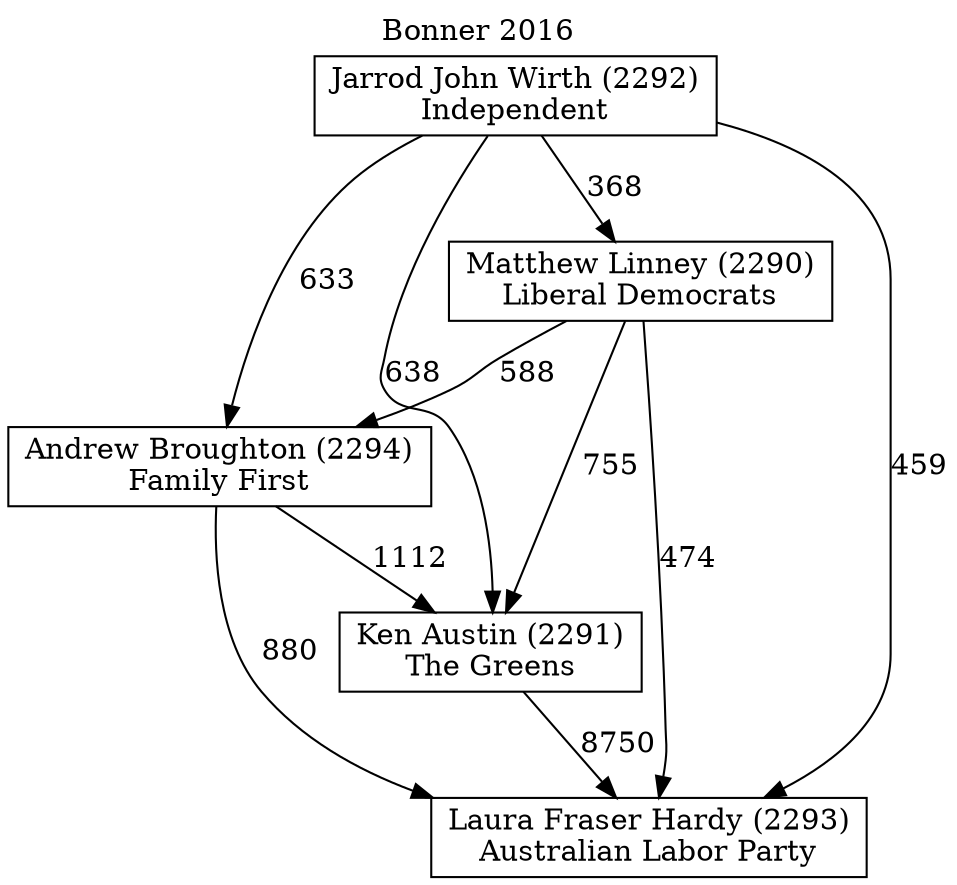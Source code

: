 // House preference flow
digraph "Laura Fraser Hardy (2293)_Bonner_2016" {
	graph [label="Bonner 2016" labelloc=t mclimit=10]
	node [shape=box]
	"Andrew Broughton (2294)" [label="Andrew Broughton (2294)
Family First"]
	"Jarrod John Wirth (2292)" [label="Jarrod John Wirth (2292)
Independent"]
	"Ken Austin (2291)" [label="Ken Austin (2291)
The Greens"]
	"Laura Fraser Hardy (2293)" [label="Laura Fraser Hardy (2293)
Australian Labor Party"]
	"Matthew Linney (2290)" [label="Matthew Linney (2290)
Liberal Democrats"]
	"Andrew Broughton (2294)" -> "Ken Austin (2291)" [label=1112]
	"Andrew Broughton (2294)" -> "Laura Fraser Hardy (2293)" [label=880]
	"Jarrod John Wirth (2292)" -> "Andrew Broughton (2294)" [label=633]
	"Jarrod John Wirth (2292)" -> "Ken Austin (2291)" [label=638]
	"Jarrod John Wirth (2292)" -> "Laura Fraser Hardy (2293)" [label=459]
	"Jarrod John Wirth (2292)" -> "Matthew Linney (2290)" [label=368]
	"Ken Austin (2291)" -> "Laura Fraser Hardy (2293)" [label=8750]
	"Matthew Linney (2290)" -> "Andrew Broughton (2294)" [label=588]
	"Matthew Linney (2290)" -> "Ken Austin (2291)" [label=755]
	"Matthew Linney (2290)" -> "Laura Fraser Hardy (2293)" [label=474]
}
